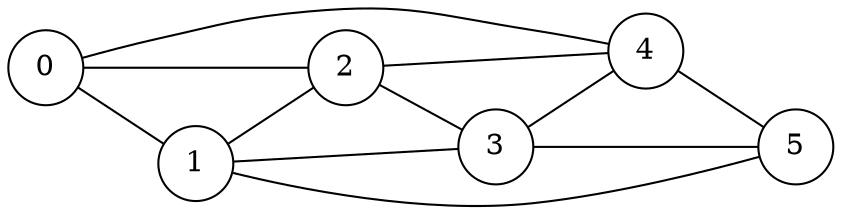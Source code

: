 graph G {
  rankdir=LR;
  node [shape=circle];
 0 
 0 -- 1 
 0 -- 2 
 0 -- 4 
 1 
 1 -- 2 
 1 -- 3 
 1 -- 5 
 2 
 2 -- 3 
 2 -- 4 
 3 
 3 -- 4 
 3 -- 5 
 4 
 4 -- 5 
 5 
 }
